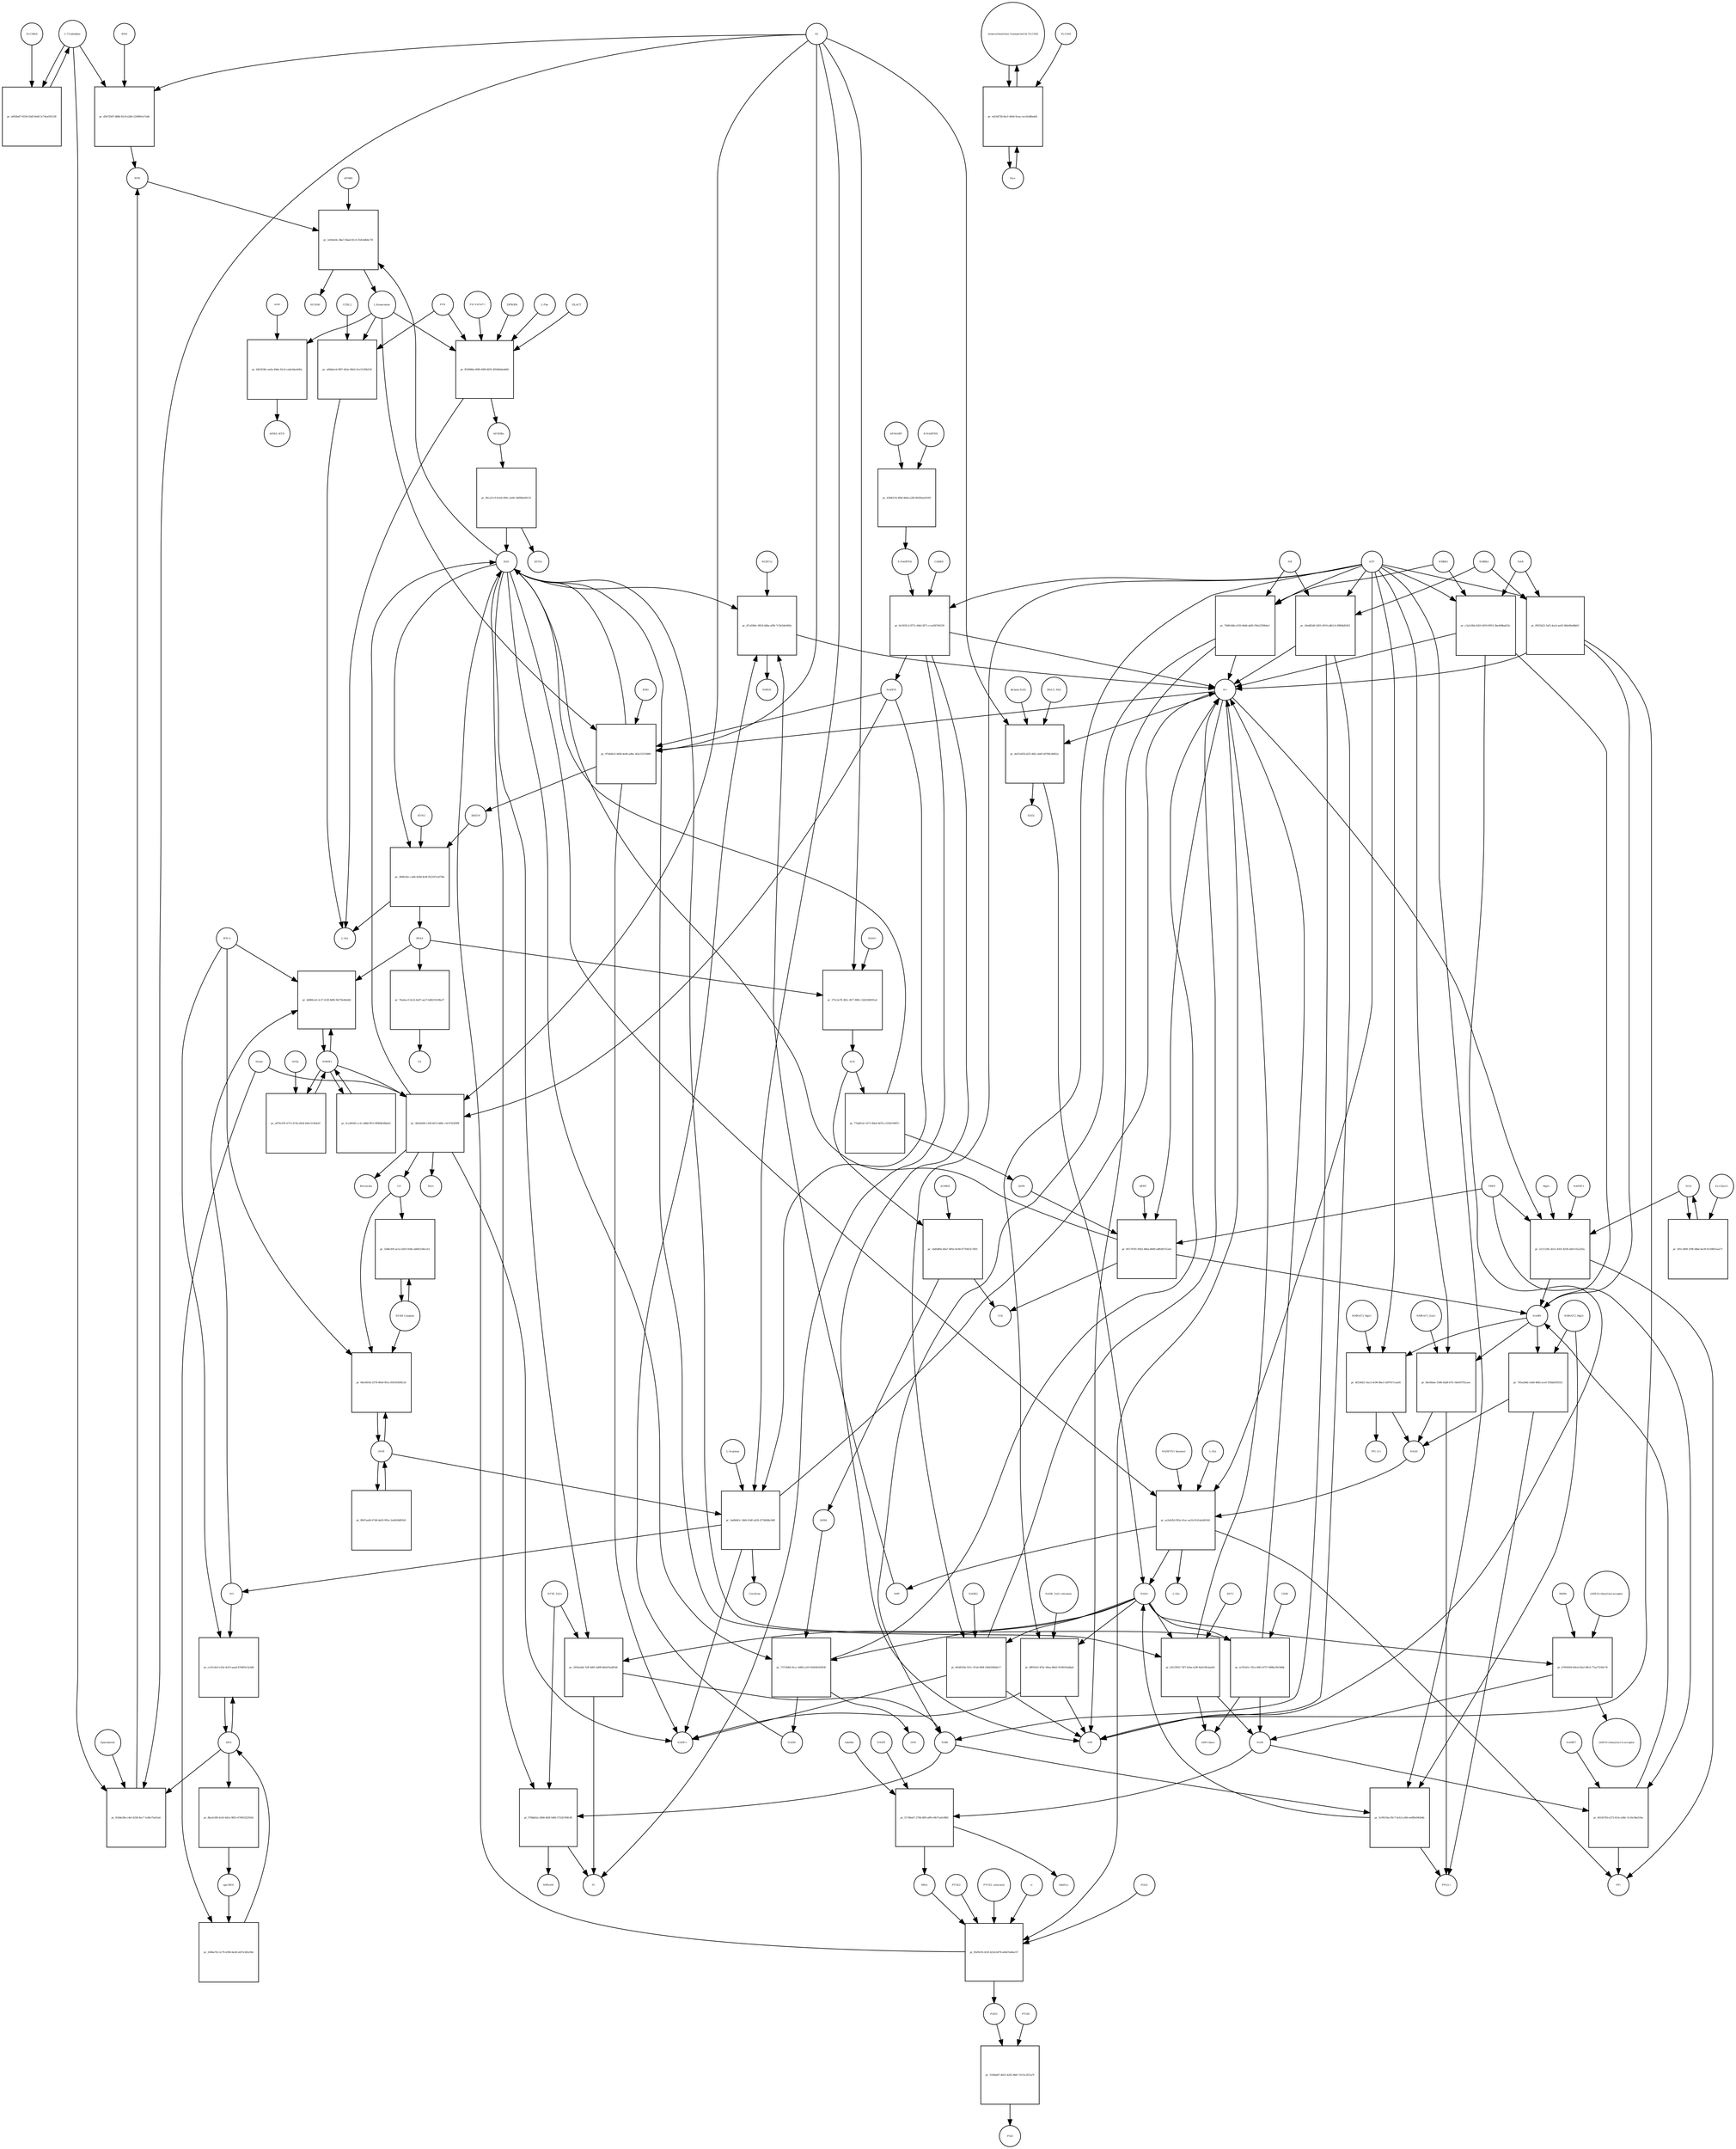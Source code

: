 strict digraph  {
"L-Tryptophan" [annotation="urn_miriam_obo.chebi_CHEBI%3A57912", bipartite=0, cls="simple chemical", fontsize=4, label="L-Tryptophan", shape=circle];
"pr_a692baf7-6556-43d5-8e6f-3c74ea503128" [annotation="", bipartite=1, cls=process, fontsize=4, label="pr_a692baf7-6556-43d5-8e6f-3c74ea503128", shape=square];
SLC36A4 [annotation=urn_miriam_uniprot_Q6YBV0, bipartite=0, cls=macromolecule, fontsize=4, label=SLC36A4, shape=circle];
"pr_d5b720d7-d68d-45c8-a2b0-2240841e7adb" [annotation="", bipartite=1, cls=process, fontsize=4, label="pr_d5b720d7-d68d-45c8-a2b0-2240841e7adb", shape=square];
NFK [annotation="urn_miriam_obo.chebi_CHEBI%3A18377", bipartite=0, cls="simple chemical", fontsize=4, label=NFK, shape=circle];
IDO2 [annotation=urn_miriam_uniprot_Q6ZQW0, bipartite=0, cls=macromolecule, fontsize=4, label=IDO2, shape=circle];
O2 [annotation="urn_miriam_obo.chebi_CHEBI%3A15379", bipartite=0, cls="simple chemical", fontsize=4, label=O2, shape=circle];
"pr_83d4e28e-c4ef-4258-8ec7-1ef0e75a01a6" [annotation="", bipartite=1, cls=process, fontsize=4, label="pr_83d4e28e-c4ef-4258-8ec7-1ef0e75a01a6", shape=square];
IDO1 [annotation=urn_miriam_uniprot_P14902, bipartite=0, cls=complex, fontsize=4, label=IDO1, shape=circle];
Epacadostat [annotation="", bipartite=0, cls="simple chemical", fontsize=4, label=Epacadostat, shape=circle];
"pr_2e9e4e0c-dba7-4bad-81c4-35d1ddb4e73f" [annotation="", bipartite=1, cls=process, fontsize=4, label="pr_2e9e4e0c-dba7-4bad-81c4-35d1ddb4e73f", shape=square];
"L-Kynurenine" [annotation="urn_miriam_obo.chebi_CHEBI%3A16946", bipartite=0, cls="simple chemical", fontsize=4, label="L-Kynurenine", shape=circle];
AFMID [annotation=urn_miriam_uniprot_Q63HM1, bipartite=0, cls=macromolecule, fontsize=4, label=AFMID, shape=circle];
H2O [annotation="urn_miriam_obo.chebi_CHEBI%3A15377", bipartite=0, cls="simple chemical", fontsize=4, label=H2O, shape=circle];
HCOOH [annotation="urn_miriam_obo.chebi_CHEBI%3A30751", bipartite=0, cls="simple chemical", fontsize=4, label=HCOOH, shape=circle];
"pr_ff20986e-69f8-499f-8655-4956b0de4d66" [annotation="", bipartite=1, cls=process, fontsize=4, label="pr_ff20986e-69f8-499f-8655-4956b0de4d66", shape=square];
"AP-DOBu" [annotation="urn_miriam_obo.chebi_CHEBI%3A17442", bipartite=0, cls="simple chemical", fontsize=4, label="AP-DOBu", shape=circle];
"PXLP-KYAT1" [annotation="urn_miriam_uniprot_Q16773|urn_miriam_obo.chebi_CHEBI%3A18405", bipartite=0, cls="complex multimer", fontsize=4, label="PXLP-KYAT1", shape=circle];
I3PROPA [annotation="urn_miriam_obo.chebi_CHEBI%3A43580", bipartite=0, cls=macromolecule, fontsize=4, label=I3PROPA, shape=circle];
"L-Phe" [annotation="urn_miriam_obo.chebi_CHEBI%3A58095", bipartite=0, cls="simple chemical", fontsize=4, label="L-Phe", shape=circle];
I3LACT [annotation="urn_miriam_obo.chebi_CHEBI%3A55528", bipartite=0, cls=macromolecule, fontsize=4, label=I3LACT, shape=circle];
PYR [annotation="urn_miriam_obo.chebi_CHEBI%3A15361", bipartite=0, cls="simple chemical", fontsize=4, label=PYR, shape=circle];
"L-Ala" [annotation="urn_miriam_obo.chebi_CHEBI%3A57972", bipartite=0, cls="simple chemical", fontsize=4, label="L-Ala", shape=circle];
"pr_a66bdce4-9f07-4b2e-9b02-61e151f0b518" [annotation="", bipartite=1, cls=process, fontsize=4, label="pr_a66bdce4-9f07-4b2e-9b02-61e151f0b518", shape=square];
CCBL2 [annotation=urn_miriam_uniprot_Q6YP21, bipartite=0, cls="macromolecule multimer", fontsize=4, label=CCBL2, shape=circle];
"pr_96ca31c9-0cb4-490c-ae96-34f68be06133" [annotation="", bipartite=1, cls=process, fontsize=4, label="pr_96ca31c9-0cb4-490c-ae96-34f68be06133", shape=square];
KYNA [annotation="urn_miriam_obo.chebi_CHEBI%3A18344", bipartite=0, cls="simple chemical", fontsize=4, label=KYNA, shape=circle];
"pr_97644b15-bfd8-4e48-ad8a-362e31535889" [annotation="", bipartite=1, cls=process, fontsize=4, label="pr_97644b15-bfd8-4e48-ad8a-362e31535889", shape=square];
"3HKYN" [annotation="urn_miriam_obo.chebi_CHEBI%3A17380", bipartite=0, cls="simple chemical", fontsize=4, label="3HKYN", shape=circle];
KMO [annotation=urn_miriam_uniprot_O15229, bipartite=0, cls=macromolecule, fontsize=4, label=KMO, shape=circle];
NADPH [annotation="urn_miriam_obo.chebi_CHEBI%3A16474", bipartite=0, cls="simple chemical", fontsize=4, label=NADPH, shape=circle];
"H+" [annotation="urn_miriam_obo.chebi_CHEBI%3A15378", bipartite=0, cls="simple chemical", fontsize=4, label="H+", shape=circle];
"NADP+" [annotation="urn_miriam_obo.chebi_CHEBI%3A18009", bipartite=0, cls="simple chemical", fontsize=4, label="NADP+", shape=circle];
"pr_280fe20c-ca0b-428d-8c8f-822187ce07bb" [annotation="", bipartite=1, cls=process, fontsize=4, label="pr_280fe20c-ca0b-428d-8c8f-822187ce07bb", shape=square];
"3HAA" [annotation="urn_miriam_obo.chebi_CHEBI%3A15793", bipartite=0, cls="simple chemical", fontsize=4, label="3HAA", shape=circle];
KYNU [annotation=urn_miriam_uniprot_Q16719, bipartite=0, cls="macromolecule multimer", fontsize=4, label=KYNU, shape=circle];
"pr_375c2e78-382c-4f17-880c-32d3266091a4" [annotation="", bipartite=1, cls=process, fontsize=4, label="pr_375c2e78-382c-4f17-880c-32d3266091a4", shape=square];
ACS [annotation="urn_miriam_obo.chebi_CHEBI%3A29044", bipartite=0, cls="simple chemical", fontsize=4, label=ACS, shape=circle];
HAAO [annotation=urn_miriam_uniprot_P46952, bipartite=0, cls=macromolecule, fontsize=4, label=HAAO, shape=circle];
"pr_cbd5df0a-b0a7-495e-8c9d-6770453c7d03" [annotation="", bipartite=1, cls=process, fontsize=4, label="pr_cbd5df0a-b0a7-495e-8c9d-6770453c7d03", shape=square];
"2AMA" [annotation="urn_miriam_obo.chebi_CHEBI%3A15745", bipartite=0, cls="simple chemical", fontsize=4, label="2AMA", shape=circle];
ACMSD [annotation=urn_miriam_uniprot_Q8TDX5, bipartite=0, cls="macromolecule multimer", fontsize=4, label=ACMSD, shape=circle];
CO2 [annotation="urn_miriam_obo.chebi_CHEBI%3A16526", bipartite=0, cls="simple chemical", fontsize=4, label=CO2, shape=circle];
"pr_73733d62-8ccc-4d82-a31f-05d54032093f" [annotation="", bipartite=1, cls=process, fontsize=4, label="pr_73733d62-8ccc-4d82-a31f-05d54032093f", shape=square];
"2AM" [annotation="urn_miriam_obo.chebi_CHEBI%3A16886", bipartite=0, cls="simple chemical", fontsize=4, label="2AM", shape=circle];
"NAD+" [annotation="urn_miriam_obo.chebi_CHEBI%3A57540", bipartite=0, cls="simple chemical", fontsize=4, label="NAD+", shape=circle];
NADH [annotation="urn_miriam_obo.chebi_CHEBI%3A57945", bipartite=0, cls="simple chemical", fontsize=4, label=NADH, shape=circle];
"pr_77ab812e-1673-49a4-947b-c12581599f7c" [annotation="", bipartite=1, cls=process, fontsize=4, label="pr_77ab812e-1673-49a4-947b-c12581599f7c", shape=square];
QUIN [annotation="urn_miriam_obo.chebi_CHEBI%3A16675", bipartite=0, cls="simple chemical", fontsize=4, label=QUIN, shape=circle];
"pr_b823038c-ae6a-49de-92c6-ceda3dee0d5a" [annotation="", bipartite=1, cls=process, fontsize=4, label="pr_b823038c-ae6a-49de-92c6-ceda3dee0d5a", shape=square];
AHR [annotation=urn_miriam_uniprot_P35869, bipartite=0, cls=macromolecule, fontsize=4, label=AHR, shape=circle];
"AHR/L-KYN" [annotation="", bipartite=0, cls=complex, fontsize=4, label="AHR/L-KYN", shape=circle];
"pr_ce31c6e5-e33e-4e53-aaa4-476493c5a3d6" [annotation="", bipartite=1, cls=process, fontsize=4, label="pr_ce31c6e5-e33e-4e53-aaa4-476493c5a3d6", shape=square];
NO [annotation="urn_miriam_obo.chebi_CHEBI%3A16480", bipartite=0, cls="simple chemical", fontsize=4, label=NO, shape=circle];
"IFN-G" [annotation=urn_miriam_uniprot_Q14609, bipartite=0, cls=macromolecule, fontsize=4, label="IFN-G", shape=circle];
iNOS [annotation=urn_miriam_uniprot_P35228, bipartite=0, cls=macromolecule, fontsize=4, label=iNOS, shape=circle];
"pr_60e5655b-2578-49e8-9f1a-059c65858124" [annotation="", bipartite=1, cls=process, fontsize=4, label="pr_60e5655b-2578-49e8-9f1a-059c65858124", shape=square];
"Nf-KB Complex" [annotation="urn_miriam_uniprot_P19838|urn_miriam_uniprot_Q04206|urn_miriam_uniprot_Q00653", bipartite=0, cls=complex, fontsize=4, label="Nf-KB Complex", shape=circle];
CO [annotation="urn_miriam_obo.chebi_CHEBI%3A17245", bipartite=0, cls="simple chemical", fontsize=4, label=CO, shape=circle];
"L-Arginine" [annotation="urn_miriam_obo.chebi_CHEBI%3A16467", bipartite=0, cls="simple chemical", fontsize=4, label="L-Arginine", shape=circle];
"pr_3ad8d43c-3b66-43df-a620-2f744fdbc9d9" [annotation="", bipartite=1, cls=process, fontsize=4, label="pr_3ad8d43c-3b66-43df-a620-2f744fdbc9d9", shape=square];
Citrulline [annotation="urn_miriam_obo.chebi_CHEBI%3A16349", bipartite=0, cls="simple chemical", fontsize=4, label=Citrulline, shape=circle];
"pr_89d7ea66-67d4-4e83-991e-2e4b59dfb5b5" [annotation="", bipartite=1, cls=process, fontsize=4, label="pr_89d7ea66-67d4-4e83-991e-2e4b59dfb5b5", shape=square];
"pr_8ba3c0f6-6cb5-4d1a-9851-47493322505d" [annotation="", bipartite=1, cls=process, fontsize=4, label="pr_8ba3c0f6-6cb5-4d1a-9851-47493322505d", shape=square];
"apo-IDO1" [annotation=urn_miriam_uniprot_P14902, bipartite=0, cls=macromolecule, fontsize=4, label="apo-IDO1", shape=circle];
"R-NADPHX" [annotation="urn_miriam_obo.chebi_CHEBI%3A64085", bipartite=0, cls="simple chemical", fontsize=4, label="R-NADPHX", shape=circle];
"pr_43fd6154-4fbd-48a0-a2f8-802f4aed1005" [annotation="", bipartite=1, cls=process, fontsize=4, label="pr_43fd6154-4fbd-48a0-a2f8-802f4aed1005", shape=square];
"S-NADPHX" [annotation="urn_miriam_obo.chebi_CHEBI%3A64084", bipartite=0, cls="simple chemical", fontsize=4, label="S-NADPHX", shape=circle];
APOA1BP [annotation=urn_miriam_uniprot_O95544, bipartite=0, cls="macromolecule multimer", fontsize=4, label=APOA1BP, shape=circle];
"pr_0a7d35c3-8751-44b3-8f71-cced36766339" [annotation="", bipartite=1, cls=process, fontsize=4, label="pr_0a7d35c3-8751-44b3-8f71-cced36766339", shape=square];
CARKD [annotation=urn_miriam_uniprot_Q8IW45, bipartite=0, cls=macromolecule, fontsize=4, label=CARKD, shape=circle];
ATP [annotation="urn_miriam_obo.chebi_CHEBI%3A30616", bipartite=0, cls="simple chemical", fontsize=4, label=ATP, shape=circle];
ADP [annotation="urn_miriam_obo.chebi_CHEBI%3A456216", bipartite=0, cls="simple chemical", fontsize=4, label=ADP, shape=circle];
Pi [annotation="urn_miriam_obo.chebi_CHEBI%3A18367", bipartite=0, cls="simple chemical", fontsize=4, label=Pi, shape=circle];
"pr_843d529e-551c-47a4-949f-244435844e17" [annotation="", bipartite=1, cls=process, fontsize=4, label="pr_843d529e-551c-47a4-949f-244435844e17", shape=square];
NADK2 [annotation=urn_miriam_uniprot_Q4G0N4, bipartite=0, cls="macromolecule multimer", fontsize=4, label=NADK2, shape=circle];
NAMN [annotation="urn_miriam_obo.chebi_CHEBI%3A15763", bipartite=0, cls="simple chemical", fontsize=4, label=NAMN, shape=circle];
"pr_4f234421-6ac2-4c96-9be3-cb97617caa56" [annotation="", bipartite=1, cls=process, fontsize=4, label="pr_4f234421-6ac2-4c96-9be3-cb97617caa56", shape=square];
NAAD [annotation="urn_miriam_obo.chebi_CHEBI%3A18304", bipartite=0, cls="simple chemical", fontsize=4, label=NAAD, shape=circle];
"NMNAT3_Mg2+" [annotation="urn_miriam_uniprot_Q96T66|urn_miriam_obo.chebi_CHEBI%3A18420", bipartite=0, cls="complex multimer", fontsize=4, label="NMNAT3_Mg2+", shape=circle];
"PPi (3-)" [annotation="urn_miriam_obo.chebi_CHEBI%3A33019", bipartite=0, cls="simple chemical", fontsize=4, label="PPi (3-)", shape=circle];
"pr_765a2b4b-1a8d-46d3-ace0-5f5bb5f50321" [annotation="", bipartite=1, cls=process, fontsize=4, label="pr_765a2b4b-1a8d-46d3-ace0-5f5bb5f50321", shape=square];
"NMNAT2_Mg2+" [annotation="urn_miriam_uniprot_Q9BZQ4|urn_miriam_obo.chebi_CHEBI%3A18420", bipartite=0, cls=complex, fontsize=4, label="NMNAT2_Mg2+", shape=circle];
"PPi(3-)" [annotation="urn_miriam_obo.chebi_CHEBI%3A33019", bipartite=0, cls="simple chemical", fontsize=4, label="PPi(3-)", shape=circle];
NAR [annotation="urn_miriam_obo.chebi_CHEBI%3A58527", bipartite=0, cls="simple chemical", fontsize=4, label=NAR, shape=circle];
"pr_c3a3cfbb-4263-4019-8953-3be448bab55c" [annotation="", bipartite=1, cls=process, fontsize=4, label="pr_c3a3cfbb-4263-4019-8953-3be448bab55c", shape=square];
NMRK1 [annotation=urn_miriam_uniprot_Q9NWW6, bipartite=0, cls=macromolecule, fontsize=4, label=NMRK1, shape=circle];
"pr_f95f3d22-5af5-4acb-ae65-4fdef8edbb03" [annotation="", bipartite=1, cls=process, fontsize=4, label="pr_f95f3d22-5af5-4acb-ae65-4fdef8edbb03", shape=square];
NMRK2 [annotation=urn_miriam_uniprot_Q9NPI5, bipartite=0, cls=macromolecule, fontsize=4, label=NMRK2, shape=circle];
"pr_acfa42b3-f82e-41ac-ae1b-8141da440342" [annotation="", bipartite=1, cls=process, fontsize=4, label="pr_acfa42b3-f82e-41ac-ae1b-8141da440342", shape=square];
"NADSYN1 hexamer" [annotation=urn_miriam_uniprot_Q6IA69, bipartite=0, cls="macromolecule multimer", fontsize=4, label="NADSYN1 hexamer", shape=circle];
"L-Gln" [annotation="urn_miriam_obo.chebi_CHEBI%3A58359", bipartite=0, cls="simple chemical", fontsize=4, label="L-Gln", shape=circle];
"L-Glu" [annotation="urn_miriam_obo.chebi_CHEBI%3A29985", bipartite=0, cls="simple chemical", fontsize=4, label="L-Glu", shape=circle];
AMP [annotation="urn_miriam_obo.chebi_CHEBI%3A16027", bipartite=0, cls="simple chemical", fontsize=4, label=AMP, shape=circle];
PPi [annotation="urn_miriam_obo.chebi_CHEBI%3A29888", bipartite=0, cls="simple chemical", fontsize=4, label=PPi, shape=circle];
NMN [annotation="urn_miriam_obo.chebi_CHEBI%3A14649", bipartite=0, cls="simple chemical", fontsize=4, label=NMN, shape=circle];
"pr_3c99134a-95c7-4cb3-a366-ee8f9e945b4b" [annotation="", bipartite=1, cls=process, fontsize=4, label="pr_3c99134a-95c7-4cb3-a366-ee8f9e945b4b", shape=square];
NR [annotation="urn_miriam_obo.chebi_CHEBI%3A15927", bipartite=0, cls="simple chemical", fontsize=4, label=NR, shape=circle];
"pr_79d9c6bb-e350-46dd-ab85-f56e2558b4e1" [annotation="", bipartite=1, cls=process, fontsize=4, label="pr_79d9c6bb-e350-46dd-ab85-f56e2558b4e1", shape=square];
"pr_18ed82d0-5d55-4919-a8b3-fc39884d0363" [annotation="", bipartite=1, cls=process, fontsize=4, label="pr_18ed82d0-5d55-4919-a8b3-fc39884d0363", shape=square];
NCA [annotation="urn_miriam_obo.chebi_CHEBI%3A32544", bipartite=0, cls="simple chemical", fontsize=4, label=NCA, shape=circle];
"pr_2211239c-d21e-4501-8258-abb7c61a2f2a" [annotation="", bipartite=1, cls=process, fontsize=4, label="pr_2211239c-d21e-4501-8258-abb7c61a2f2a", shape=square];
NAPRT1 [annotation=urn_miriam_uniprot_Q6XQN6, bipartite=0, cls="macromolecule multimer", fontsize=4, label=NAPRT1, shape=circle];
"Mg2+" [annotation="urn_miriam_obo.chebi_CHEBI%3A18420", bipartite=0, cls="simple chemical", fontsize=4, label="Mg2+", shape=circle];
PRPP [annotation="urn_miriam_obo.chebi_CHEBI%3A17111", bipartite=0, cls="simple chemical", fontsize=4, label=PRPP, shape=circle];
"pr_b7950026-69e4-45a2-98cd-77aa75180c78" [annotation="", bipartite=1, cls=process, fontsize=4, label="pr_b7950026-69e4-45a2-98cd-77aa75180c78", shape=square];
NAM [annotation="urn_miriam_obo.chebi_CHEBI%3A17154", bipartite=0, cls="simple chemical", fontsize=4, label=NAM, shape=circle];
PARPs [annotation="urn_miriam_uniprot_Q8N5Y8|urn_miriam_uniprot_Q53GL7|urn_miriam_uniprot_Q8IXQ6", bipartite=0, cls=macromolecule, fontsize=4, label=PARPs, shape=circle];
"(ADP-D-ribosyl)(n)-acceptor" [annotation="urn_miriam_obo.chebi_CHEBI%3A133202", bipartite=0, cls="simple chemical", fontsize=4, label="(ADP-D-ribosyl)(n)-acceptor", shape=circle];
"(ADP-D-ribosyl)(n+1)-acceptor" [annotation="urn_miriam_obo.chebi_CHEBI%3A133203", bipartite=0, cls="simple chemical", fontsize=4, label="(ADP-D-ribosyl)(n+1)-acceptor", shape=circle];
"pr_061457fd-e273-415e-a98c-5c16c94a516a" [annotation="", bipartite=1, cls=process, fontsize=4, label="pr_061457fd-e273-415e-a98c-5c16c94a516a", shape=square];
NAMPT [annotation=urn_miriam_uniprot_P43490, bipartite=0, cls=macromolecule, fontsize=4, label=NAMPT, shape=circle];
"pr_517d0ab7-279d-4ff0-aff6-e9b71a0c08fd" [annotation="", bipartite=1, cls=process, fontsize=4, label="pr_517d0ab7-279d-4ff0-aff6-e9b71a0c08fd", shape=square];
MNA [annotation="urn_miriam_obo.chebi_CHEBI%3A16797", bipartite=0, cls="simple chemical", fontsize=4, label=MNA, shape=circle];
NNMT [annotation=urn_miriam_uniprot_P40261, bipartite=0, cls=macromolecule, fontsize=4, label=NNMT, shape=circle];
AdoMet [annotation="urn_miriam_obo.chebi_CHEBI%3A15414", bipartite=0, cls="simple chemical", fontsize=4, label=AdoMet, shape=circle];
AdoHcy [annotation="urn_miriam_obo.chebi_CHEBI%3A16680", bipartite=0, cls="simple chemical", fontsize=4, label=AdoHcy, shape=circle];
"pr_85174781-9562-4b6a-8b69-edffd457e2ad" [annotation="", bipartite=1, cls=process, fontsize=4, label="pr_85174781-9562-4b6a-8b69-edffd457e2ad", shape=square];
QPRT [annotation=urn_miriam_uniprot_Q15274, bipartite=0, cls=macromolecule, fontsize=4, label=QPRT, shape=circle];
"pr_8ff019cf-47bc-46ea-8b62-91f4035a6bab" [annotation="", bipartite=1, cls=process, fontsize=4, label="pr_8ff019cf-47bc-46ea-8b62-91f4035a6bab", shape=square];
"NADK_Zn2+ tetramer" [annotation="urn_miriam_uniprot_O95544|urn_miriam_obo.chebi_CHEBI%3A29105", bipartite=0, cls="complex multimer", fontsize=4, label="NADK_Zn2+ tetramer", shape=circle];
"pr_d312391f-72f7-41ba-a29f-8ed158cbaa83" [annotation="", bipartite=1, cls=process, fontsize=4, label="pr_d312391f-72f7-41ba-a29f-8ed158cbaa83", shape=square];
"ADP-ribose" [annotation="urn_miriam_obo.chebi_CHEBI%3A57967", bipartite=0, cls="simple chemical", fontsize=4, label="ADP-ribose", shape=circle];
BST1 [annotation=urn_miriam_uniprot_Q10588, bipartite=0, cls="macromolecule multimer", fontsize=4, label=BST1, shape=circle];
"pr_ec95241c-5f1e-49f3-b737-4986e39c9dbb" [annotation="", bipartite=1, cls=process, fontsize=4, label="pr_ec95241c-5f1e-49f3-b737-4986e39c9dbb", shape=square];
CD38 [annotation=urn_miriam_uniprot_P28907, bipartite=0, cls=macromolecule, fontsize=4, label=CD38, shape=circle];
"dh-beta-NAD" [annotation="urn_miriam_obo.chebi_CHEBI%3A90171|urn_miriam_obo.chebi_CHEBI%3A90174", bipartite=0, cls="simple chemical", fontsize=4, label="dh-beta-NAD", shape=circle];
"pr_de67a859-af25-4fdc-ab6f-e8789cd9d52c" [annotation="", bipartite=1, cls=process, fontsize=4, label="pr_de67a859-af25-4fdc-ab6f-e8789cd9d52c", shape=square];
H2O2 [annotation="urn_miriam_obo.chebi_CHEBI%3A16240", bipartite=0, cls="simple chemical", fontsize=4, label=H2O2, shape=circle];
RNLS_FAD [annotation="urn_miriam_uniprot_Q5VYX0|urn_miriam_obo.chebi_CHEBI%3A16238", bipartite=0, cls=complex, fontsize=4, label=RNLS_FAD, shape=circle];
"pr_1855eebb-7aff-4d01-bd9f-b8e635ad63dc" [annotation="", bipartite=1, cls=process, fontsize=4, label="pr_1855eebb-7aff-4d01-bd9f-b8e635ad63dc", shape=square];
"NT5E_Zn2+" [annotation="urn_miriam_uniprot_P21589|urn_miriam_obo.chebi_CHEBI%3A29105", bipartite=0, cls="complex multimer", fontsize=4, label="NT5E_Zn2+", shape=circle];
"pr_f76bb62a-2684-482f-b4fb-5722b740fc8f" [annotation="", bipartite=1, cls=process, fontsize=4, label="pr_f76bb62a-2684-482f-b4fb-5722b740fc8f", shape=square];
NRNAM [annotation="urn_miriam_obo.chebi_CHEBI%3A15927", bipartite=0, cls="simple chemical", fontsize=4, label=NRNAM, shape=circle];
"pr_581c3409-339f-4dbe-be39-0c508b7aae71" [annotation="", bipartite=1, cls=process, fontsize=4, label="pr_581c3409-339f-4dbe-be39-0c508b7aae71", shape=square];
SLC22A13 [annotation=urn_miriam_uniprot_Q9Y226, bipartite=0, cls=macromolecule, fontsize=4, label=SLC22A13, shape=circle];
"pr_d7cd366c-9824-4dba-af96-7c5b1bfe000a" [annotation="", bipartite=1, cls=process, fontsize=4, label="pr_d7cd366c-9824-4dba-af96-7c5b1bfe000a", shape=square];
NMNH [annotation="urn_miriam_obo.chebi_CHEBI%3A74452", bipartite=0, cls="simple chemical", fontsize=4, label=NMNH, shape=circle];
NUDT12 [annotation=urn_miriam_uniprot_Q9BQG2, bipartite=0, cls=macromolecule, fontsize=4, label=NUDT12, shape=circle];
"pr_fbe56abe-3586-42d8-b7fc-0de93792caec" [annotation="", bipartite=1, cls=process, fontsize=4, label="pr_fbe56abe-3586-42d8-b7fc-0de93792caec", shape=square];
"NMNAT1_Zn2+" [annotation="urn_miriam_uniprot_Q9HAN9|urn_miriam_obo.chebi_CHEBI%3A29105", bipartite=0, cls="complex multimer", fontsize=4, label="NMNAT1_Zn2+", shape=circle];
PGG2 [annotation="urn_miriam_obo.chebi_CHEBI%3A27647", bipartite=0, cls="simple chemical", fontsize=4, label=PGG2, shape=circle];
"pr_ffef9c95-425f-423d-b079-e0467e48a157" [annotation="", bipartite=1, cls=process, fontsize=4, label="pr_ffef9c95-425f-423d-b079-e0467e48a157", shape=square];
PGH2 [annotation="urn_miriam_obo.chebi_CHEBI%3A15554", bipartite=0, cls="simple chemical", fontsize=4, label=PGH2, shape=circle];
PTGS2 [annotation=urn_miriam_uniprot_P35354, bipartite=0, cls="macromolecule multimer", fontsize=4, label=PTGS2, shape=circle];
PTCS2_celecoxib [annotation="urn_miriam_uniprot_P35354|urn_miriam_obo.chebi_CHEBI%3A41423", bipartite=0, cls=complex, fontsize=4, label=PTCS2_celecoxib, shape=circle];
"e-" [annotation="urn_miriam_obo.chebi_CHEBI%3A10545", bipartite=0, cls="simple chemical", fontsize=4, label="e-", shape=circle];
"pr_31f6da87-4652-4202-9bb7-5515c2f21a7f" [annotation="", bipartite=1, cls=process, fontsize=4, label="pr_31f6da87-4652-4202-9bb7-5515c2f21a7f", shape=square];
PGI2 [annotation="urn_miriam_obo.chebi_CHEBI%3A15552", bipartite=0, cls="simple chemical", fontsize=4, label=PGI2, shape=circle];
PTGIS [annotation=urn_miriam_uniprot_Q16647, bipartite=0, cls=macromolecule, fontsize=4, label=PTGIS, shape=circle];
"monocarboxylates transported by SLC5A8" [annotation="", bipartite=0, cls="simple chemical", fontsize=4, label="monocarboxylates transported by SLC5A8", shape=circle];
"pr_a414d73b-8ecf-4444-9caa-cecd1dd6edd1" [annotation="", bipartite=1, cls=process, fontsize=4, label="pr_a414d73b-8ecf-4444-9caa-cecd1dd6edd1", shape=square];
SLC5A8 [annotation=urn_miriam_uniprot_Q8N695, bipartite=0, cls=macromolecule, fontsize=4, label=SLC5A8, shape=circle];
"Na+" [annotation="urn_miriam_obo.chebi_CHEBI%3A29101", bipartite=0, cls="simple chemical", fontsize=4, label="Na+", shape=circle];
HMOX1 [annotation="", bipartite=0, cls=macromolecule, fontsize=4, label=HMOX1, shape=circle];
"pr_4d806ce0-2c27-433f-8df6-94270e4febfd" [annotation="", bipartite=1, cls=process, fontsize=4, label="pr_4d806ce0-2c27-433f-8df6-94270e4febfd", shape=square];
"pr_2ccd63d5-cc3c-4d8d-9f12-f8966b38bab3" [annotation="", bipartite=1, cls=process, fontsize=4, label="pr_2ccd63d5-cc3c-4d8d-9f12-f8966b38bab3", shape=square];
Heme [annotation="urn_miriam_obo.chebi_CHEBI%3A30413", bipartite=0, cls="simple chemical", fontsize=4, label=Heme, shape=circle];
"pr_30e0efd9-c338-4013-b68c-c9c9742f2f9f" [annotation="", bipartite=1, cls=process, fontsize=4, label="pr_30e0efd9-c338-4013-b68c-c9c9742f2f9f", shape=square];
Biliverdin [annotation="urn_miriam_obo.chebi_CHEBI%3A17033", bipartite=0, cls="simple chemical", fontsize=4, label=Biliverdin, shape=circle];
"Fe2+" [annotation="urn_miriam_obo.chebi_CHEBI%3A29033", bipartite=0, cls="simple chemical", fontsize=4, label="Fe2+", shape=circle];
"pr_e870c935-6713-415b-a834-440c313fab51" [annotation="", bipartite=1, cls=process, fontsize=4, label="pr_e870c935-6713-415b-a834-440c313fab51", shape=square];
Orf3a [annotation="urn_miriam_ncbiprotein_BCD58754|urn_miriam_uniprot_P0DTC3", bipartite=0, cls=macromolecule, fontsize=4, label=Orf3a, shape=circle];
"pr_33d6c85f-ae1a-4203-928e-ab062148ccb3" [annotation="", bipartite=1, cls=process, fontsize=4, label="pr_33d6c85f-ae1a-4203-928e-ab062148ccb3", shape=square];
"pr_2006a702-2c79-4390-8e28-2d37e365c90c" [annotation="", bipartite=1, cls=process, fontsize=4, label="pr_2006a702-2c79-4390-8e28-2d37e365c90c", shape=square];
"pr_76a4accf-fe23-4e87-ae27-b48219c98a37" [annotation="", bipartite=1, cls="omitted process", fontsize=4, label="pr_76a4accf-fe23-4e87-ae27-b48219c98a37", shape=square];
CA [annotation="", bipartite=0, cls="simple chemical", fontsize=4, label=CA, shape=circle];
"L-Tryptophan" -> "pr_a692baf7-6556-43d5-8e6f-3c74ea503128"  [annotation="", interaction_type=consumption];
"L-Tryptophan" -> "pr_d5b720d7-d68d-45c8-a2b0-2240841e7adb"  [annotation="", interaction_type=consumption];
"L-Tryptophan" -> "pr_83d4e28e-c4ef-4258-8ec7-1ef0e75a01a6"  [annotation="", interaction_type=consumption];
"pr_a692baf7-6556-43d5-8e6f-3c74ea503128" -> "L-Tryptophan"  [annotation="", interaction_type=production];
SLC36A4 -> "pr_a692baf7-6556-43d5-8e6f-3c74ea503128"  [annotation="", interaction_type=catalysis];
"pr_d5b720d7-d68d-45c8-a2b0-2240841e7adb" -> NFK  [annotation="", interaction_type=production];
NFK -> "pr_2e9e4e0c-dba7-4bad-81c4-35d1ddb4e73f"  [annotation="", interaction_type=consumption];
IDO2 -> "pr_d5b720d7-d68d-45c8-a2b0-2240841e7adb"  [annotation="", interaction_type=catalysis];
O2 -> "pr_d5b720d7-d68d-45c8-a2b0-2240841e7adb"  [annotation="", interaction_type=consumption];
O2 -> "pr_83d4e28e-c4ef-4258-8ec7-1ef0e75a01a6"  [annotation="", interaction_type=consumption];
O2 -> "pr_97644b15-bfd8-4e48-ad8a-362e31535889"  [annotation="", interaction_type=consumption];
O2 -> "pr_375c2e78-382c-4f17-880c-32d3266091a4"  [annotation="", interaction_type=consumption];
O2 -> "pr_3ad8d43c-3b66-43df-a620-2f744fdbc9d9"  [annotation="", interaction_type=consumption];
O2 -> "pr_de67a859-af25-4fdc-ab6f-e8789cd9d52c"  [annotation="", interaction_type=consumption];
O2 -> "pr_30e0efd9-c338-4013-b68c-c9c9742f2f9f"  [annotation="", interaction_type=consumption];
"pr_83d4e28e-c4ef-4258-8ec7-1ef0e75a01a6" -> NFK  [annotation="", interaction_type=production];
IDO1 -> "pr_83d4e28e-c4ef-4258-8ec7-1ef0e75a01a6"  [annotation="urn_miriam_pubmed_29531094|urn_miriam_pubmed_28523098|urn_miriam_pubmed_30338242|urn_miriam_pubmed_32292563", interaction_type=catalysis];
IDO1 -> "pr_ce31c6e5-e33e-4e53-aaa4-476493c5a3d6"  [annotation="", interaction_type=consumption];
IDO1 -> "pr_8ba3c0f6-6cb5-4d1a-9851-47493322505d"  [annotation="", interaction_type=consumption];
Epacadostat -> "pr_83d4e28e-c4ef-4258-8ec7-1ef0e75a01a6"  [annotation="urn_miriam_pubmed_29531094|urn_miriam_pubmed_28523098|urn_miriam_pubmed_30338242|urn_miriam_pubmed_32292563", interaction_type=inhibition];
"pr_2e9e4e0c-dba7-4bad-81c4-35d1ddb4e73f" -> "L-Kynurenine"  [annotation="", interaction_type=production];
"pr_2e9e4e0c-dba7-4bad-81c4-35d1ddb4e73f" -> HCOOH  [annotation="", interaction_type=production];
"L-Kynurenine" -> "pr_ff20986e-69f8-499f-8655-4956b0de4d66"  [annotation="", interaction_type=consumption];
"L-Kynurenine" -> "pr_a66bdce4-9f07-4b2e-9b02-61e151f0b518"  [annotation="", interaction_type=consumption];
"L-Kynurenine" -> "pr_97644b15-bfd8-4e48-ad8a-362e31535889"  [annotation="", interaction_type=consumption];
"L-Kynurenine" -> "pr_b823038c-ae6a-49de-92c6-ceda3dee0d5a"  [annotation="", interaction_type=consumption];
AFMID -> "pr_2e9e4e0c-dba7-4bad-81c4-35d1ddb4e73f"  [annotation=urn_miriam_pubmed_29531094, interaction_type=catalysis];
H2O -> "pr_2e9e4e0c-dba7-4bad-81c4-35d1ddb4e73f"  [annotation="", interaction_type=consumption];
H2O -> "pr_280fe20c-ca0b-428d-8c8f-822187ce07bb"  [annotation="", interaction_type=consumption];
H2O -> "pr_73733d62-8ccc-4d82-a31f-05d54032093f"  [annotation="", interaction_type=consumption];
H2O -> "pr_acfa42b3-f82e-41ac-ae1b-8141da440342"  [annotation="", interaction_type=consumption];
H2O -> "pr_d312391f-72f7-41ba-a29f-8ed158cbaa83"  [annotation="", interaction_type=consumption];
H2O -> "pr_ec95241c-5f1e-49f3-b737-4986e39c9dbb"  [annotation="", interaction_type=consumption];
H2O -> "pr_1855eebb-7aff-4d01-bd9f-b8e635ad63dc"  [annotation="", interaction_type=consumption];
H2O -> "pr_f76bb62a-2684-482f-b4fb-5722b740fc8f"  [annotation="", interaction_type=consumption];
H2O -> "pr_d7cd366c-9824-4dba-af96-7c5b1bfe000a"  [annotation="", interaction_type=consumption];
"pr_ff20986e-69f8-499f-8655-4956b0de4d66" -> "AP-DOBu"  [annotation="", interaction_type=production];
"pr_ff20986e-69f8-499f-8655-4956b0de4d66" -> "L-Ala"  [annotation="", interaction_type=production];
"AP-DOBu" -> "pr_96ca31c9-0cb4-490c-ae96-34f68be06133"  [annotation="", interaction_type=consumption];
"PXLP-KYAT1" -> "pr_ff20986e-69f8-499f-8655-4956b0de4d66"  [annotation="", interaction_type=catalysis];
I3PROPA -> "pr_ff20986e-69f8-499f-8655-4956b0de4d66"  [annotation="", interaction_type=inhibition];
"L-Phe" -> "pr_ff20986e-69f8-499f-8655-4956b0de4d66"  [annotation="", interaction_type=inhibition];
I3LACT -> "pr_ff20986e-69f8-499f-8655-4956b0de4d66"  [annotation="", interaction_type=inhibition];
PYR -> "pr_ff20986e-69f8-499f-8655-4956b0de4d66"  [annotation="", interaction_type=consumption];
PYR -> "pr_a66bdce4-9f07-4b2e-9b02-61e151f0b518"  [annotation="", interaction_type=consumption];
"pr_a66bdce4-9f07-4b2e-9b02-61e151f0b518" -> "L-Ala"  [annotation="", interaction_type=production];
CCBL2 -> "pr_a66bdce4-9f07-4b2e-9b02-61e151f0b518"  [annotation="", interaction_type=catalysis];
"pr_96ca31c9-0cb4-490c-ae96-34f68be06133" -> KYNA  [annotation="", interaction_type=production];
"pr_96ca31c9-0cb4-490c-ae96-34f68be06133" -> H2O  [annotation="", interaction_type=production];
"pr_97644b15-bfd8-4e48-ad8a-362e31535889" -> "3HKYN"  [annotation="", interaction_type=production];
"pr_97644b15-bfd8-4e48-ad8a-362e31535889" -> H2O  [annotation="", interaction_type=production];
"pr_97644b15-bfd8-4e48-ad8a-362e31535889" -> "NADP+"  [annotation="", interaction_type=production];
"3HKYN" -> "pr_280fe20c-ca0b-428d-8c8f-822187ce07bb"  [annotation="", interaction_type=consumption];
KMO -> "pr_97644b15-bfd8-4e48-ad8a-362e31535889"  [annotation="", interaction_type=catalysis];
NADPH -> "pr_97644b15-bfd8-4e48-ad8a-362e31535889"  [annotation="", interaction_type=consumption];
NADPH -> "pr_3ad8d43c-3b66-43df-a620-2f744fdbc9d9"  [annotation="", interaction_type=consumption];
NADPH -> "pr_30e0efd9-c338-4013-b68c-c9c9742f2f9f"  [annotation="", interaction_type=consumption];
"H+" -> "pr_97644b15-bfd8-4e48-ad8a-362e31535889"  [annotation="", interaction_type=consumption];
"H+" -> "pr_2211239c-d21e-4501-8258-abb7c61a2f2a"  [annotation="", interaction_type=consumption];
"H+" -> "pr_85174781-9562-4b6a-8b69-edffd457e2ad"  [annotation="", interaction_type=consumption];
"H+" -> "pr_de67a859-af25-4fdc-ab6f-e8789cd9d52c"  [annotation="", interaction_type=consumption];
"H+" -> "pr_ffef9c95-425f-423d-b079-e0467e48a157"  [annotation="", interaction_type=consumption];
"pr_280fe20c-ca0b-428d-8c8f-822187ce07bb" -> "3HAA"  [annotation="", interaction_type=production];
"pr_280fe20c-ca0b-428d-8c8f-822187ce07bb" -> "L-Ala"  [annotation="", interaction_type=production];
"3HAA" -> "pr_375c2e78-382c-4f17-880c-32d3266091a4"  [annotation="", interaction_type=consumption];
"3HAA" -> "pr_4d806ce0-2c27-433f-8df6-94270e4febfd"  [annotation="urn_miriam_pubmed_15249210|urn_miriam_pubmed_11287117|urn_miriam_pubmed_12706494", interaction_type=catalysis];
"3HAA" -> "pr_76a4accf-fe23-4e87-ae27-b48219c98a37"  [annotation="", interaction_type=consumption];
KYNU -> "pr_280fe20c-ca0b-428d-8c8f-822187ce07bb"  [annotation="", interaction_type=catalysis];
"pr_375c2e78-382c-4f17-880c-32d3266091a4" -> ACS  [annotation="", interaction_type=production];
ACS -> "pr_cbd5df0a-b0a7-495e-8c9d-6770453c7d03"  [annotation="", interaction_type=consumption];
ACS -> "pr_77ab812e-1673-49a4-947b-c12581599f7c"  [annotation="", interaction_type=consumption];
HAAO -> "pr_375c2e78-382c-4f17-880c-32d3266091a4"  [annotation="", interaction_type=catalysis];
"pr_cbd5df0a-b0a7-495e-8c9d-6770453c7d03" -> "2AMA"  [annotation="", interaction_type=production];
"pr_cbd5df0a-b0a7-495e-8c9d-6770453c7d03" -> CO2  [annotation="", interaction_type=production];
"2AMA" -> "pr_73733d62-8ccc-4d82-a31f-05d54032093f"  [annotation="", interaction_type=consumption];
ACMSD -> "pr_cbd5df0a-b0a7-495e-8c9d-6770453c7d03"  [annotation="", interaction_type=catalysis];
"pr_73733d62-8ccc-4d82-a31f-05d54032093f" -> "2AM"  [annotation="", interaction_type=production];
"pr_73733d62-8ccc-4d82-a31f-05d54032093f" -> NADH  [annotation="", interaction_type=production];
"pr_73733d62-8ccc-4d82-a31f-05d54032093f" -> "H+"  [annotation="", interaction_type=production];
"NAD+" -> "pr_73733d62-8ccc-4d82-a31f-05d54032093f"  [annotation="", interaction_type=consumption];
"NAD+" -> "pr_843d529e-551c-47a4-949f-244435844e17"  [annotation="", interaction_type=consumption];
"NAD+" -> "pr_b7950026-69e4-45a2-98cd-77aa75180c78"  [annotation="", interaction_type=consumption];
"NAD+" -> "pr_8ff019cf-47bc-46ea-8b62-91f4035a6bab"  [annotation="", interaction_type=consumption];
"NAD+" -> "pr_d312391f-72f7-41ba-a29f-8ed158cbaa83"  [annotation="", interaction_type=consumption];
"NAD+" -> "pr_ec95241c-5f1e-49f3-b737-4986e39c9dbb"  [annotation="", interaction_type=consumption];
"NAD+" -> "pr_1855eebb-7aff-4d01-bd9f-b8e635ad63dc"  [annotation="", interaction_type=consumption];
NADH -> "pr_d7cd366c-9824-4dba-af96-7c5b1bfe000a"  [annotation="", interaction_type=consumption];
"pr_77ab812e-1673-49a4-947b-c12581599f7c" -> QUIN  [annotation="", interaction_type=production];
"pr_77ab812e-1673-49a4-947b-c12581599f7c" -> H2O  [annotation="", interaction_type=production];
QUIN -> "pr_85174781-9562-4b6a-8b69-edffd457e2ad"  [annotation="", interaction_type=consumption];
"pr_b823038c-ae6a-49de-92c6-ceda3dee0d5a" -> "AHR/L-KYN"  [annotation="", interaction_type=production];
AHR -> "pr_b823038c-ae6a-49de-92c6-ceda3dee0d5a"  [annotation="", interaction_type=consumption];
"pr_ce31c6e5-e33e-4e53-aaa4-476493c5a3d6" -> IDO1  [annotation="", interaction_type=production];
NO -> "pr_ce31c6e5-e33e-4e53-aaa4-476493c5a3d6"  [annotation="urn_miriam_pubmed_23476103|urn_miriam_pubmed_15249210|urn_miriam_pubmed_9126284", interaction_type=inhibition];
NO -> "pr_4d806ce0-2c27-433f-8df6-94270e4febfd"  [annotation="urn_miriam_pubmed_15249210|urn_miriam_pubmed_11287117|urn_miriam_pubmed_12706494", interaction_type=catalysis];
"IFN-G" -> "pr_ce31c6e5-e33e-4e53-aaa4-476493c5a3d6"  [annotation="urn_miriam_pubmed_23476103|urn_miriam_pubmed_15249210|urn_miriam_pubmed_9126284", interaction_type=catalysis];
"IFN-G" -> "pr_60e5655b-2578-49e8-9f1a-059c65858124"  [annotation="urn_miriam_pubmed_9126284|urn_miriam_pubmed_15249210", interaction_type=catalysis];
"IFN-G" -> "pr_4d806ce0-2c27-433f-8df6-94270e4febfd"  [annotation="urn_miriam_pubmed_15249210|urn_miriam_pubmed_11287117|urn_miriam_pubmed_12706494", interaction_type=catalysis];
iNOS -> "pr_60e5655b-2578-49e8-9f1a-059c65858124"  [annotation="", interaction_type=consumption];
iNOS -> "pr_3ad8d43c-3b66-43df-a620-2f744fdbc9d9"  [annotation="urn_miriam_pubmed_15249210|urn_miriam_pubmed_11463332", interaction_type=catalysis];
iNOS -> "pr_89d7ea66-67d4-4e83-991e-2e4b59dfb5b5"  [annotation="", interaction_type=consumption];
"pr_60e5655b-2578-49e8-9f1a-059c65858124" -> iNOS  [annotation="", interaction_type=production];
"Nf-KB Complex" -> "pr_60e5655b-2578-49e8-9f1a-059c65858124"  [annotation="urn_miriam_pubmed_9126284|urn_miriam_pubmed_15249210", interaction_type=catalysis];
"Nf-KB Complex" -> "pr_33d6c85f-ae1a-4203-928e-ab062148ccb3"  [annotation="", interaction_type=consumption];
CO -> "pr_60e5655b-2578-49e8-9f1a-059c65858124"  [annotation="urn_miriam_pubmed_9126284|urn_miriam_pubmed_15249210", interaction_type=inhibition];
CO -> "pr_33d6c85f-ae1a-4203-928e-ab062148ccb3"  [annotation=urn_miriam_pubmed_15249210, interaction_type=inhibition];
"L-Arginine" -> "pr_3ad8d43c-3b66-43df-a620-2f744fdbc9d9"  [annotation="", interaction_type=consumption];
"pr_3ad8d43c-3b66-43df-a620-2f744fdbc9d9" -> Citrulline  [annotation="", interaction_type=production];
"pr_3ad8d43c-3b66-43df-a620-2f744fdbc9d9" -> "NADP+"  [annotation="", interaction_type=production];
"pr_3ad8d43c-3b66-43df-a620-2f744fdbc9d9" -> "H+"  [annotation="", interaction_type=production];
"pr_3ad8d43c-3b66-43df-a620-2f744fdbc9d9" -> NO  [annotation="", interaction_type=production];
"pr_89d7ea66-67d4-4e83-991e-2e4b59dfb5b5" -> iNOS  [annotation="", interaction_type=production];
"pr_8ba3c0f6-6cb5-4d1a-9851-47493322505d" -> "apo-IDO1"  [annotation="", interaction_type=production];
"apo-IDO1" -> "pr_2006a702-2c79-4390-8e28-2d37e365c90c"  [annotation="", interaction_type=consumption];
"R-NADPHX" -> "pr_43fd6154-4fbd-48a0-a2f8-802f4aed1005"  [annotation="", interaction_type=consumption];
"pr_43fd6154-4fbd-48a0-a2f8-802f4aed1005" -> "S-NADPHX"  [annotation="", interaction_type=production];
"S-NADPHX" -> "pr_0a7d35c3-8751-44b3-8f71-cced36766339"  [annotation="", interaction_type=consumption];
APOA1BP -> "pr_43fd6154-4fbd-48a0-a2f8-802f4aed1005"  [annotation="", interaction_type=catalysis];
"pr_0a7d35c3-8751-44b3-8f71-cced36766339" -> NADPH  [annotation="", interaction_type=production];
"pr_0a7d35c3-8751-44b3-8f71-cced36766339" -> ADP  [annotation="", interaction_type=production];
"pr_0a7d35c3-8751-44b3-8f71-cced36766339" -> "H+"  [annotation="", interaction_type=production];
"pr_0a7d35c3-8751-44b3-8f71-cced36766339" -> Pi  [annotation="", interaction_type=production];
CARKD -> "pr_0a7d35c3-8751-44b3-8f71-cced36766339"  [annotation="", interaction_type=catalysis];
ATP -> "pr_0a7d35c3-8751-44b3-8f71-cced36766339"  [annotation="", interaction_type=consumption];
ATP -> "pr_843d529e-551c-47a4-949f-244435844e17"  [annotation="", interaction_type=consumption];
ATP -> "pr_4f234421-6ac2-4c96-9be3-cb97617caa56"  [annotation="", interaction_type=consumption];
ATP -> "pr_c3a3cfbb-4263-4019-8953-3be448bab55c"  [annotation="", interaction_type=consumption];
ATP -> "pr_f95f3d22-5af5-4acb-ae65-4fdef8edbb03"  [annotation="", interaction_type=consumption];
ATP -> "pr_acfa42b3-f82e-41ac-ae1b-8141da440342"  [annotation="", interaction_type=consumption];
ATP -> "pr_3c99134a-95c7-4cb3-a366-ee8f9e945b4b"  [annotation="", interaction_type=consumption];
ATP -> "pr_79d9c6bb-e350-46dd-ab85-f56e2558b4e1"  [annotation="", interaction_type=consumption];
ATP -> "pr_18ed82d0-5d55-4919-a8b3-fc39884d0363"  [annotation="", interaction_type=consumption];
ATP -> "pr_8ff019cf-47bc-46ea-8b62-91f4035a6bab"  [annotation="", interaction_type=consumption];
ATP -> "pr_fbe56abe-3586-42d8-b7fc-0de93792caec"  [annotation="", interaction_type=consumption];
"pr_843d529e-551c-47a4-949f-244435844e17" -> "NADP+"  [annotation="", interaction_type=production];
"pr_843d529e-551c-47a4-949f-244435844e17" -> ADP  [annotation="", interaction_type=production];
"pr_843d529e-551c-47a4-949f-244435844e17" -> "H+"  [annotation="", interaction_type=production];
NADK2 -> "pr_843d529e-551c-47a4-949f-244435844e17"  [annotation="", interaction_type=catalysis];
NAMN -> "pr_4f234421-6ac2-4c96-9be3-cb97617caa56"  [annotation="", interaction_type=consumption];
NAMN -> "pr_765a2b4b-1a8d-46d3-ace0-5f5bb5f50321"  [annotation="", interaction_type=consumption];
NAMN -> "pr_fbe56abe-3586-42d8-b7fc-0de93792caec"  [annotation="", interaction_type=consumption];
"pr_4f234421-6ac2-4c96-9be3-cb97617caa56" -> NAAD  [annotation="", interaction_type=production];
"pr_4f234421-6ac2-4c96-9be3-cb97617caa56" -> "PPi (3-)"  [annotation="", interaction_type=production];
NAAD -> "pr_acfa42b3-f82e-41ac-ae1b-8141da440342"  [annotation="", interaction_type=consumption];
"NMNAT3_Mg2+" -> "pr_4f234421-6ac2-4c96-9be3-cb97617caa56"  [annotation="", interaction_type=catalysis];
"pr_765a2b4b-1a8d-46d3-ace0-5f5bb5f50321" -> NAAD  [annotation="", interaction_type=production];
"pr_765a2b4b-1a8d-46d3-ace0-5f5bb5f50321" -> "PPi(3-)"  [annotation="", interaction_type=production];
"NMNAT2_Mg2+" -> "pr_765a2b4b-1a8d-46d3-ace0-5f5bb5f50321"  [annotation="", interaction_type=catalysis];
"NMNAT2_Mg2+" -> "pr_3c99134a-95c7-4cb3-a366-ee8f9e945b4b"  [annotation="", interaction_type=catalysis];
NAR -> "pr_c3a3cfbb-4263-4019-8953-3be448bab55c"  [annotation="", interaction_type=consumption];
NAR -> "pr_f95f3d22-5af5-4acb-ae65-4fdef8edbb03"  [annotation="", interaction_type=consumption];
"pr_c3a3cfbb-4263-4019-8953-3be448bab55c" -> NAMN  [annotation="", interaction_type=production];
"pr_c3a3cfbb-4263-4019-8953-3be448bab55c" -> "H+"  [annotation="", interaction_type=production];
"pr_c3a3cfbb-4263-4019-8953-3be448bab55c" -> ADP  [annotation="", interaction_type=production];
NMRK1 -> "pr_c3a3cfbb-4263-4019-8953-3be448bab55c"  [annotation="", interaction_type=catalysis];
NMRK1 -> "pr_79d9c6bb-e350-46dd-ab85-f56e2558b4e1"  [annotation="", interaction_type=catalysis];
"pr_f95f3d22-5af5-4acb-ae65-4fdef8edbb03" -> NAMN  [annotation="", interaction_type=production];
"pr_f95f3d22-5af5-4acb-ae65-4fdef8edbb03" -> "H+"  [annotation="", interaction_type=production];
"pr_f95f3d22-5af5-4acb-ae65-4fdef8edbb03" -> ADP  [annotation="", interaction_type=production];
NMRK2 -> "pr_f95f3d22-5af5-4acb-ae65-4fdef8edbb03"  [annotation="", interaction_type=catalysis];
NMRK2 -> "pr_18ed82d0-5d55-4919-a8b3-fc39884d0363"  [annotation="", interaction_type=catalysis];
"pr_acfa42b3-f82e-41ac-ae1b-8141da440342" -> "NAD+"  [annotation="", interaction_type=production];
"pr_acfa42b3-f82e-41ac-ae1b-8141da440342" -> "L-Glu"  [annotation="", interaction_type=production];
"pr_acfa42b3-f82e-41ac-ae1b-8141da440342" -> AMP  [annotation="", interaction_type=production];
"pr_acfa42b3-f82e-41ac-ae1b-8141da440342" -> PPi  [annotation="", interaction_type=production];
"NADSYN1 hexamer" -> "pr_acfa42b3-f82e-41ac-ae1b-8141da440342"  [annotation="", interaction_type=catalysis];
"L-Gln" -> "pr_acfa42b3-f82e-41ac-ae1b-8141da440342"  [annotation="", interaction_type=consumption];
AMP -> "pr_d7cd366c-9824-4dba-af96-7c5b1bfe000a"  [annotation="", interaction_type=consumption];
NMN -> "pr_3c99134a-95c7-4cb3-a366-ee8f9e945b4b"  [annotation="", interaction_type=consumption];
NMN -> "pr_f76bb62a-2684-482f-b4fb-5722b740fc8f"  [annotation="", interaction_type=consumption];
"pr_3c99134a-95c7-4cb3-a366-ee8f9e945b4b" -> "NAD+"  [annotation="", interaction_type=production];
"pr_3c99134a-95c7-4cb3-a366-ee8f9e945b4b" -> "PPi(3-)"  [annotation="", interaction_type=production];
NR -> "pr_79d9c6bb-e350-46dd-ab85-f56e2558b4e1"  [annotation="", interaction_type=consumption];
NR -> "pr_18ed82d0-5d55-4919-a8b3-fc39884d0363"  [annotation="", interaction_type=consumption];
"pr_79d9c6bb-e350-46dd-ab85-f56e2558b4e1" -> NMN  [annotation="", interaction_type=production];
"pr_79d9c6bb-e350-46dd-ab85-f56e2558b4e1" -> ADP  [annotation="", interaction_type=production];
"pr_79d9c6bb-e350-46dd-ab85-f56e2558b4e1" -> "H+"  [annotation="", interaction_type=production];
"pr_18ed82d0-5d55-4919-a8b3-fc39884d0363" -> NMN  [annotation="", interaction_type=production];
"pr_18ed82d0-5d55-4919-a8b3-fc39884d0363" -> ADP  [annotation="", interaction_type=production];
"pr_18ed82d0-5d55-4919-a8b3-fc39884d0363" -> "H+"  [annotation="", interaction_type=production];
NCA -> "pr_2211239c-d21e-4501-8258-abb7c61a2f2a"  [annotation="", interaction_type=consumption];
NCA -> "pr_581c3409-339f-4dbe-be39-0c508b7aae71"  [annotation="", interaction_type=consumption];
"pr_2211239c-d21e-4501-8258-abb7c61a2f2a" -> NAMN  [annotation="", interaction_type=production];
"pr_2211239c-d21e-4501-8258-abb7c61a2f2a" -> PPi  [annotation="", interaction_type=production];
NAPRT1 -> "pr_2211239c-d21e-4501-8258-abb7c61a2f2a"  [annotation="", interaction_type=catalysis];
"Mg2+" -> "pr_2211239c-d21e-4501-8258-abb7c61a2f2a"  [annotation="", interaction_type=stimulation];
PRPP -> "pr_2211239c-d21e-4501-8258-abb7c61a2f2a"  [annotation="", interaction_type=consumption];
PRPP -> "pr_061457fd-e273-415e-a98c-5c16c94a516a"  [annotation="", interaction_type=consumption];
PRPP -> "pr_85174781-9562-4b6a-8b69-edffd457e2ad"  [annotation="", interaction_type=consumption];
"pr_b7950026-69e4-45a2-98cd-77aa75180c78" -> NAM  [annotation="", interaction_type=production];
"pr_b7950026-69e4-45a2-98cd-77aa75180c78" -> "(ADP-D-ribosyl)(n+1)-acceptor"  [annotation="", interaction_type=production];
NAM -> "pr_061457fd-e273-415e-a98c-5c16c94a516a"  [annotation="", interaction_type=consumption];
NAM -> "pr_517d0ab7-279d-4ff0-aff6-e9b71a0c08fd"  [annotation="", interaction_type=consumption];
PARPs -> "pr_b7950026-69e4-45a2-98cd-77aa75180c78"  [annotation="", interaction_type=catalysis];
"(ADP-D-ribosyl)(n)-acceptor" -> "pr_b7950026-69e4-45a2-98cd-77aa75180c78"  [annotation="", interaction_type=consumption];
"pr_061457fd-e273-415e-a98c-5c16c94a516a" -> PPi  [annotation="", interaction_type=production];
"pr_061457fd-e273-415e-a98c-5c16c94a516a" -> NAMN  [annotation="", interaction_type=production];
NAMPT -> "pr_061457fd-e273-415e-a98c-5c16c94a516a"  [annotation="", interaction_type=catalysis];
"pr_517d0ab7-279d-4ff0-aff6-e9b71a0c08fd" -> MNA  [annotation="", interaction_type=production];
"pr_517d0ab7-279d-4ff0-aff6-e9b71a0c08fd" -> AdoHcy  [annotation="", interaction_type=production];
MNA -> "pr_ffef9c95-425f-423d-b079-e0467e48a157"  [annotation="", interaction_type=stimulation];
NNMT -> "pr_517d0ab7-279d-4ff0-aff6-e9b71a0c08fd"  [annotation="", interaction_type=catalysis];
AdoMet -> "pr_517d0ab7-279d-4ff0-aff6-e9b71a0c08fd"  [annotation="", interaction_type=consumption];
"pr_85174781-9562-4b6a-8b69-edffd457e2ad" -> NAMN  [annotation="", interaction_type=production];
"pr_85174781-9562-4b6a-8b69-edffd457e2ad" -> CO2  [annotation="", interaction_type=production];
"pr_85174781-9562-4b6a-8b69-edffd457e2ad" -> H2O  [annotation="", interaction_type=production];
QPRT -> "pr_85174781-9562-4b6a-8b69-edffd457e2ad"  [annotation="", interaction_type=catalysis];
"pr_8ff019cf-47bc-46ea-8b62-91f4035a6bab" -> "NADP+"  [annotation="", interaction_type=production];
"pr_8ff019cf-47bc-46ea-8b62-91f4035a6bab" -> ADP  [annotation="", interaction_type=production];
"NADK_Zn2+ tetramer" -> "pr_8ff019cf-47bc-46ea-8b62-91f4035a6bab"  [annotation="", interaction_type=catalysis];
"pr_d312391f-72f7-41ba-a29f-8ed158cbaa83" -> "ADP-ribose"  [annotation="", interaction_type=production];
"pr_d312391f-72f7-41ba-a29f-8ed158cbaa83" -> NAM  [annotation="", interaction_type=production];
"pr_d312391f-72f7-41ba-a29f-8ed158cbaa83" -> "H+"  [annotation="", interaction_type=production];
BST1 -> "pr_d312391f-72f7-41ba-a29f-8ed158cbaa83"  [annotation="", interaction_type=catalysis];
"pr_ec95241c-5f1e-49f3-b737-4986e39c9dbb" -> NAM  [annotation="", interaction_type=production];
"pr_ec95241c-5f1e-49f3-b737-4986e39c9dbb" -> "ADP-ribose"  [annotation="", interaction_type=production];
"pr_ec95241c-5f1e-49f3-b737-4986e39c9dbb" -> "H+"  [annotation="", interaction_type=production];
CD38 -> "pr_ec95241c-5f1e-49f3-b737-4986e39c9dbb"  [annotation="", interaction_type=catalysis];
"dh-beta-NAD" -> "pr_de67a859-af25-4fdc-ab6f-e8789cd9d52c"  [annotation="", interaction_type=consumption];
"pr_de67a859-af25-4fdc-ab6f-e8789cd9d52c" -> H2O2  [annotation="", interaction_type=production];
"pr_de67a859-af25-4fdc-ab6f-e8789cd9d52c" -> "NAD+"  [annotation="", interaction_type=production];
RNLS_FAD -> "pr_de67a859-af25-4fdc-ab6f-e8789cd9d52c"  [annotation="", interaction_type=catalysis];
"pr_1855eebb-7aff-4d01-bd9f-b8e635ad63dc" -> NMN  [annotation="", interaction_type=production];
"pr_1855eebb-7aff-4d01-bd9f-b8e635ad63dc" -> Pi  [annotation="", interaction_type=production];
"NT5E_Zn2+" -> "pr_1855eebb-7aff-4d01-bd9f-b8e635ad63dc"  [annotation="", interaction_type=catalysis];
"NT5E_Zn2+" -> "pr_f76bb62a-2684-482f-b4fb-5722b740fc8f"  [annotation="", interaction_type=catalysis];
"pr_f76bb62a-2684-482f-b4fb-5722b740fc8f" -> NRNAM  [annotation="", interaction_type=production];
"pr_f76bb62a-2684-482f-b4fb-5722b740fc8f" -> Pi  [annotation="", interaction_type=production];
"pr_581c3409-339f-4dbe-be39-0c508b7aae71" -> NCA  [annotation="", interaction_type=production];
SLC22A13 -> "pr_581c3409-339f-4dbe-be39-0c508b7aae71"  [annotation="", interaction_type=catalysis];
"pr_d7cd366c-9824-4dba-af96-7c5b1bfe000a" -> NMNH  [annotation="", interaction_type=production];
"pr_d7cd366c-9824-4dba-af96-7c5b1bfe000a" -> "H+"  [annotation="", interaction_type=production];
NUDT12 -> "pr_d7cd366c-9824-4dba-af96-7c5b1bfe000a"  [annotation="", interaction_type=catalysis];
"pr_fbe56abe-3586-42d8-b7fc-0de93792caec" -> NAAD  [annotation="", interaction_type=production];
"pr_fbe56abe-3586-42d8-b7fc-0de93792caec" -> "PPi(3-)"  [annotation="", interaction_type=production];
"NMNAT1_Zn2+" -> "pr_fbe56abe-3586-42d8-b7fc-0de93792caec"  [annotation="", interaction_type=catalysis];
PGG2 -> "pr_ffef9c95-425f-423d-b079-e0467e48a157"  [annotation="", interaction_type=consumption];
"pr_ffef9c95-425f-423d-b079-e0467e48a157" -> PGH2  [annotation="", interaction_type=production];
"pr_ffef9c95-425f-423d-b079-e0467e48a157" -> H2O  [annotation="", interaction_type=production];
PGH2 -> "pr_31f6da87-4652-4202-9bb7-5515c2f21a7f"  [annotation="", interaction_type=consumption];
PTGS2 -> "pr_ffef9c95-425f-423d-b079-e0467e48a157"  [annotation="", interaction_type=catalysis];
PTCS2_celecoxib -> "pr_ffef9c95-425f-423d-b079-e0467e48a157"  [annotation="", interaction_type=inhibition];
"e-" -> "pr_ffef9c95-425f-423d-b079-e0467e48a157"  [annotation="", interaction_type=consumption];
"pr_31f6da87-4652-4202-9bb7-5515c2f21a7f" -> PGI2  [annotation="", interaction_type=production];
PTGIS -> "pr_31f6da87-4652-4202-9bb7-5515c2f21a7f"  [annotation="", interaction_type=catalysis];
"monocarboxylates transported by SLC5A8" -> "pr_a414d73b-8ecf-4444-9caa-cecd1dd6edd1"  [annotation="", interaction_type=consumption];
"pr_a414d73b-8ecf-4444-9caa-cecd1dd6edd1" -> "monocarboxylates transported by SLC5A8"  [annotation="", interaction_type=production];
"pr_a414d73b-8ecf-4444-9caa-cecd1dd6edd1" -> "Na+"  [annotation="", interaction_type=production];
SLC5A8 -> "pr_a414d73b-8ecf-4444-9caa-cecd1dd6edd1"  [annotation="", interaction_type=catalysis];
"Na+" -> "pr_a414d73b-8ecf-4444-9caa-cecd1dd6edd1"  [annotation="", interaction_type=consumption];
HMOX1 -> "pr_4d806ce0-2c27-433f-8df6-94270e4febfd"  [annotation="", interaction_type=consumption];
HMOX1 -> "pr_2ccd63d5-cc3c-4d8d-9f12-f8966b38bab3"  [annotation="", interaction_type=consumption];
HMOX1 -> "pr_30e0efd9-c338-4013-b68c-c9c9742f2f9f"  [annotation="", interaction_type=catalysis];
HMOX1 -> "pr_e870c935-6713-415b-a834-440c313fab51"  [annotation="", interaction_type=consumption];
"pr_4d806ce0-2c27-433f-8df6-94270e4febfd" -> HMOX1  [annotation="", interaction_type=production];
"pr_2ccd63d5-cc3c-4d8d-9f12-f8966b38bab3" -> HMOX1  [annotation="", interaction_type=production];
Heme -> "pr_30e0efd9-c338-4013-b68c-c9c9742f2f9f"  [annotation="", interaction_type=consumption];
Heme -> "pr_2006a702-2c79-4390-8e28-2d37e365c90c"  [annotation="", interaction_type=consumption];
"pr_30e0efd9-c338-4013-b68c-c9c9742f2f9f" -> Biliverdin  [annotation="", interaction_type=production];
"pr_30e0efd9-c338-4013-b68c-c9c9742f2f9f" -> H2O  [annotation="", interaction_type=production];
"pr_30e0efd9-c338-4013-b68c-c9c9742f2f9f" -> "Fe2+"  [annotation="", interaction_type=production];
"pr_30e0efd9-c338-4013-b68c-c9c9742f2f9f" -> "NADP+"  [annotation="", interaction_type=production];
"pr_30e0efd9-c338-4013-b68c-c9c9742f2f9f" -> CO  [annotation="", interaction_type=production];
"pr_e870c935-6713-415b-a834-440c313fab51" -> HMOX1  [annotation="", interaction_type=production];
Orf3a -> "pr_e870c935-6713-415b-a834-440c313fab51"  [annotation="urn_miriam_doi_10.1101%2F2020.03.22.002386|urn_miriam_taxonomy_2697049", interaction_type=modulation];
"pr_33d6c85f-ae1a-4203-928e-ab062148ccb3" -> "Nf-KB Complex"  [annotation="", interaction_type=production];
"pr_2006a702-2c79-4390-8e28-2d37e365c90c" -> IDO1  [annotation="", interaction_type=production];
"pr_76a4accf-fe23-4e87-ae27-b48219c98a37" -> CA  [annotation="", interaction_type=production];
}
